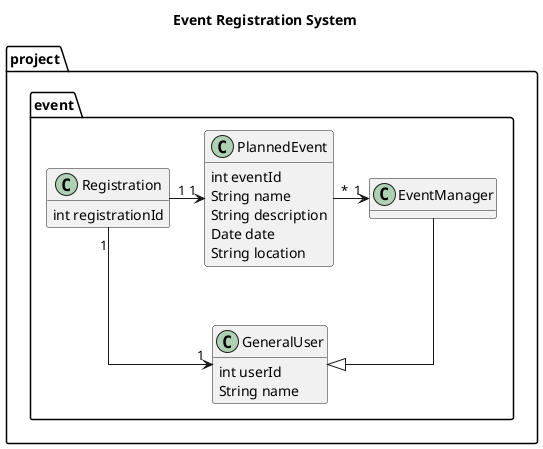 @startuml DomainModel
title Event Registration System
skinparam linetype ortho
hide methods
top to bottom direction

package project.event {

    class Registration {
        int registrationId
    }

    class GeneralUser {
        int userId
        String name
    }

    class EventManager {

    }

    class PlannedEvent {
        int eventId
        String name
        String description
        Date date
        String location
    }

    'Associations

    EventManager --|> GeneralUser
    PlannedEvent "*" -> "1" EventManager
    Registration "1" --> "1" GeneralUser
    Registration "1" -> "1" PlannedEvent

}

@enduml